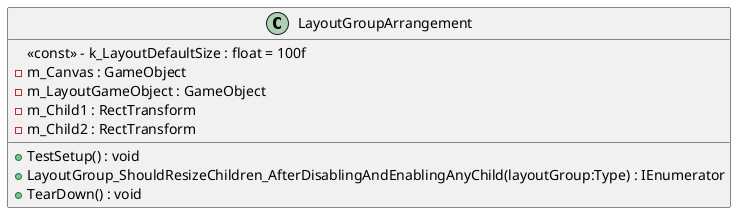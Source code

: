 @startuml
class LayoutGroupArrangement {
    <<const>> - k_LayoutDefaultSize : float = 100f
    - m_Canvas : GameObject
    - m_LayoutGameObject : GameObject
    - m_Child1 : RectTransform
    - m_Child2 : RectTransform
    + TestSetup() : void
    + LayoutGroup_ShouldResizeChildren_AfterDisablingAndEnablingAnyChild(layoutGroup:Type) : IEnumerator
    + TearDown() : void
}
@enduml
